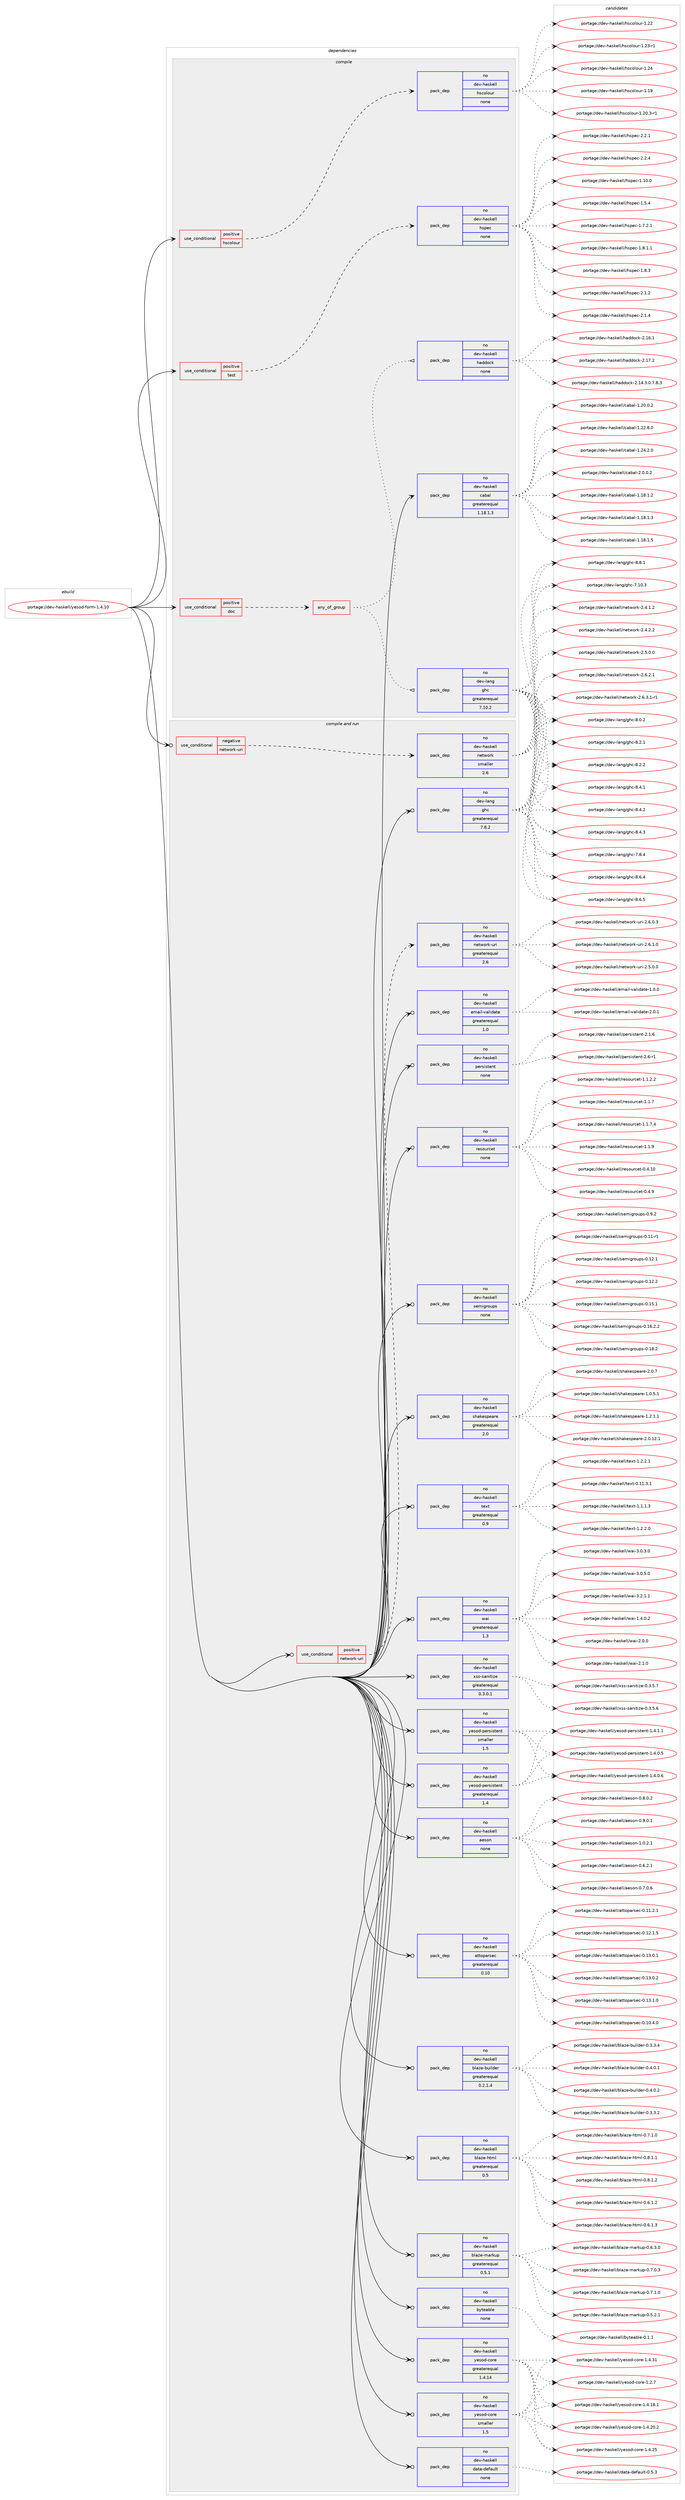 digraph prolog {

# *************
# Graph options
# *************

newrank=true;
concentrate=true;
compound=true;
graph [rankdir=LR,fontname=Helvetica,fontsize=10,ranksep=1.5];#, ranksep=2.5, nodesep=0.2];
edge  [arrowhead=vee];
node  [fontname=Helvetica,fontsize=10];

# **********
# The ebuild
# **********

subgraph cluster_leftcol {
color=gray;
rank=same;
label=<<i>ebuild</i>>;
id [label="portage://dev-haskell/yesod-form-1.4.10", color=red, width=4, href="../dev-haskell/yesod-form-1.4.10.svg"];
}

# ****************
# The dependencies
# ****************

subgraph cluster_midcol {
color=gray;
label=<<i>dependencies</i>>;
subgraph cluster_compile {
fillcolor="#eeeeee";
style=filled;
label=<<i>compile</i>>;
subgraph cond17807 {
dependency84794 [label=<<TABLE BORDER="0" CELLBORDER="1" CELLSPACING="0" CELLPADDING="4"><TR><TD ROWSPAN="3" CELLPADDING="10">use_conditional</TD></TR><TR><TD>positive</TD></TR><TR><TD>doc</TD></TR></TABLE>>, shape=none, color=red];
subgraph any2620 {
dependency84795 [label=<<TABLE BORDER="0" CELLBORDER="1" CELLSPACING="0" CELLPADDING="4"><TR><TD CELLPADDING="10">any_of_group</TD></TR></TABLE>>, shape=none, color=red];subgraph pack64310 {
dependency84796 [label=<<TABLE BORDER="0" CELLBORDER="1" CELLSPACING="0" CELLPADDING="4" WIDTH="220"><TR><TD ROWSPAN="6" CELLPADDING="30">pack_dep</TD></TR><TR><TD WIDTH="110">no</TD></TR><TR><TD>dev-haskell</TD></TR><TR><TD>haddock</TD></TR><TR><TD>none</TD></TR><TR><TD></TD></TR></TABLE>>, shape=none, color=blue];
}
dependency84795:e -> dependency84796:w [weight=20,style="dotted",arrowhead="oinv"];
subgraph pack64311 {
dependency84797 [label=<<TABLE BORDER="0" CELLBORDER="1" CELLSPACING="0" CELLPADDING="4" WIDTH="220"><TR><TD ROWSPAN="6" CELLPADDING="30">pack_dep</TD></TR><TR><TD WIDTH="110">no</TD></TR><TR><TD>dev-lang</TD></TR><TR><TD>ghc</TD></TR><TR><TD>greaterequal</TD></TR><TR><TD>7.10.2</TD></TR></TABLE>>, shape=none, color=blue];
}
dependency84795:e -> dependency84797:w [weight=20,style="dotted",arrowhead="oinv"];
}
dependency84794:e -> dependency84795:w [weight=20,style="dashed",arrowhead="vee"];
}
id:e -> dependency84794:w [weight=20,style="solid",arrowhead="vee"];
subgraph cond17808 {
dependency84798 [label=<<TABLE BORDER="0" CELLBORDER="1" CELLSPACING="0" CELLPADDING="4"><TR><TD ROWSPAN="3" CELLPADDING="10">use_conditional</TD></TR><TR><TD>positive</TD></TR><TR><TD>hscolour</TD></TR></TABLE>>, shape=none, color=red];
subgraph pack64312 {
dependency84799 [label=<<TABLE BORDER="0" CELLBORDER="1" CELLSPACING="0" CELLPADDING="4" WIDTH="220"><TR><TD ROWSPAN="6" CELLPADDING="30">pack_dep</TD></TR><TR><TD WIDTH="110">no</TD></TR><TR><TD>dev-haskell</TD></TR><TR><TD>hscolour</TD></TR><TR><TD>none</TD></TR><TR><TD></TD></TR></TABLE>>, shape=none, color=blue];
}
dependency84798:e -> dependency84799:w [weight=20,style="dashed",arrowhead="vee"];
}
id:e -> dependency84798:w [weight=20,style="solid",arrowhead="vee"];
subgraph cond17809 {
dependency84800 [label=<<TABLE BORDER="0" CELLBORDER="1" CELLSPACING="0" CELLPADDING="4"><TR><TD ROWSPAN="3" CELLPADDING="10">use_conditional</TD></TR><TR><TD>positive</TD></TR><TR><TD>test</TD></TR></TABLE>>, shape=none, color=red];
subgraph pack64313 {
dependency84801 [label=<<TABLE BORDER="0" CELLBORDER="1" CELLSPACING="0" CELLPADDING="4" WIDTH="220"><TR><TD ROWSPAN="6" CELLPADDING="30">pack_dep</TD></TR><TR><TD WIDTH="110">no</TD></TR><TR><TD>dev-haskell</TD></TR><TR><TD>hspec</TD></TR><TR><TD>none</TD></TR><TR><TD></TD></TR></TABLE>>, shape=none, color=blue];
}
dependency84800:e -> dependency84801:w [weight=20,style="dashed",arrowhead="vee"];
}
id:e -> dependency84800:w [weight=20,style="solid",arrowhead="vee"];
subgraph pack64314 {
dependency84802 [label=<<TABLE BORDER="0" CELLBORDER="1" CELLSPACING="0" CELLPADDING="4" WIDTH="220"><TR><TD ROWSPAN="6" CELLPADDING="30">pack_dep</TD></TR><TR><TD WIDTH="110">no</TD></TR><TR><TD>dev-haskell</TD></TR><TR><TD>cabal</TD></TR><TR><TD>greaterequal</TD></TR><TR><TD>1.18.1.3</TD></TR></TABLE>>, shape=none, color=blue];
}
id:e -> dependency84802:w [weight=20,style="solid",arrowhead="vee"];
}
subgraph cluster_compileandrun {
fillcolor="#eeeeee";
style=filled;
label=<<i>compile and run</i>>;
subgraph cond17810 {
dependency84803 [label=<<TABLE BORDER="0" CELLBORDER="1" CELLSPACING="0" CELLPADDING="4"><TR><TD ROWSPAN="3" CELLPADDING="10">use_conditional</TD></TR><TR><TD>negative</TD></TR><TR><TD>network-uri</TD></TR></TABLE>>, shape=none, color=red];
subgraph pack64315 {
dependency84804 [label=<<TABLE BORDER="0" CELLBORDER="1" CELLSPACING="0" CELLPADDING="4" WIDTH="220"><TR><TD ROWSPAN="6" CELLPADDING="30">pack_dep</TD></TR><TR><TD WIDTH="110">no</TD></TR><TR><TD>dev-haskell</TD></TR><TR><TD>network</TD></TR><TR><TD>smaller</TD></TR><TR><TD>2.6</TD></TR></TABLE>>, shape=none, color=blue];
}
dependency84803:e -> dependency84804:w [weight=20,style="dashed",arrowhead="vee"];
}
id:e -> dependency84803:w [weight=20,style="solid",arrowhead="odotvee"];
subgraph cond17811 {
dependency84805 [label=<<TABLE BORDER="0" CELLBORDER="1" CELLSPACING="0" CELLPADDING="4"><TR><TD ROWSPAN="3" CELLPADDING="10">use_conditional</TD></TR><TR><TD>positive</TD></TR><TR><TD>network-uri</TD></TR></TABLE>>, shape=none, color=red];
subgraph pack64316 {
dependency84806 [label=<<TABLE BORDER="0" CELLBORDER="1" CELLSPACING="0" CELLPADDING="4" WIDTH="220"><TR><TD ROWSPAN="6" CELLPADDING="30">pack_dep</TD></TR><TR><TD WIDTH="110">no</TD></TR><TR><TD>dev-haskell</TD></TR><TR><TD>network-uri</TD></TR><TR><TD>greaterequal</TD></TR><TR><TD>2.6</TD></TR></TABLE>>, shape=none, color=blue];
}
dependency84805:e -> dependency84806:w [weight=20,style="dashed",arrowhead="vee"];
}
id:e -> dependency84805:w [weight=20,style="solid",arrowhead="odotvee"];
subgraph pack64317 {
dependency84807 [label=<<TABLE BORDER="0" CELLBORDER="1" CELLSPACING="0" CELLPADDING="4" WIDTH="220"><TR><TD ROWSPAN="6" CELLPADDING="30">pack_dep</TD></TR><TR><TD WIDTH="110">no</TD></TR><TR><TD>dev-haskell</TD></TR><TR><TD>aeson</TD></TR><TR><TD>none</TD></TR><TR><TD></TD></TR></TABLE>>, shape=none, color=blue];
}
id:e -> dependency84807:w [weight=20,style="solid",arrowhead="odotvee"];
subgraph pack64318 {
dependency84808 [label=<<TABLE BORDER="0" CELLBORDER="1" CELLSPACING="0" CELLPADDING="4" WIDTH="220"><TR><TD ROWSPAN="6" CELLPADDING="30">pack_dep</TD></TR><TR><TD WIDTH="110">no</TD></TR><TR><TD>dev-haskell</TD></TR><TR><TD>attoparsec</TD></TR><TR><TD>greaterequal</TD></TR><TR><TD>0.10</TD></TR></TABLE>>, shape=none, color=blue];
}
id:e -> dependency84808:w [weight=20,style="solid",arrowhead="odotvee"];
subgraph pack64319 {
dependency84809 [label=<<TABLE BORDER="0" CELLBORDER="1" CELLSPACING="0" CELLPADDING="4" WIDTH="220"><TR><TD ROWSPAN="6" CELLPADDING="30">pack_dep</TD></TR><TR><TD WIDTH="110">no</TD></TR><TR><TD>dev-haskell</TD></TR><TR><TD>blaze-builder</TD></TR><TR><TD>greaterequal</TD></TR><TR><TD>0.2.1.4</TD></TR></TABLE>>, shape=none, color=blue];
}
id:e -> dependency84809:w [weight=20,style="solid",arrowhead="odotvee"];
subgraph pack64320 {
dependency84810 [label=<<TABLE BORDER="0" CELLBORDER="1" CELLSPACING="0" CELLPADDING="4" WIDTH="220"><TR><TD ROWSPAN="6" CELLPADDING="30">pack_dep</TD></TR><TR><TD WIDTH="110">no</TD></TR><TR><TD>dev-haskell</TD></TR><TR><TD>blaze-html</TD></TR><TR><TD>greaterequal</TD></TR><TR><TD>0.5</TD></TR></TABLE>>, shape=none, color=blue];
}
id:e -> dependency84810:w [weight=20,style="solid",arrowhead="odotvee"];
subgraph pack64321 {
dependency84811 [label=<<TABLE BORDER="0" CELLBORDER="1" CELLSPACING="0" CELLPADDING="4" WIDTH="220"><TR><TD ROWSPAN="6" CELLPADDING="30">pack_dep</TD></TR><TR><TD WIDTH="110">no</TD></TR><TR><TD>dev-haskell</TD></TR><TR><TD>blaze-markup</TD></TR><TR><TD>greaterequal</TD></TR><TR><TD>0.5.1</TD></TR></TABLE>>, shape=none, color=blue];
}
id:e -> dependency84811:w [weight=20,style="solid",arrowhead="odotvee"];
subgraph pack64322 {
dependency84812 [label=<<TABLE BORDER="0" CELLBORDER="1" CELLSPACING="0" CELLPADDING="4" WIDTH="220"><TR><TD ROWSPAN="6" CELLPADDING="30">pack_dep</TD></TR><TR><TD WIDTH="110">no</TD></TR><TR><TD>dev-haskell</TD></TR><TR><TD>byteable</TD></TR><TR><TD>none</TD></TR><TR><TD></TD></TR></TABLE>>, shape=none, color=blue];
}
id:e -> dependency84812:w [weight=20,style="solid",arrowhead="odotvee"];
subgraph pack64323 {
dependency84813 [label=<<TABLE BORDER="0" CELLBORDER="1" CELLSPACING="0" CELLPADDING="4" WIDTH="220"><TR><TD ROWSPAN="6" CELLPADDING="30">pack_dep</TD></TR><TR><TD WIDTH="110">no</TD></TR><TR><TD>dev-haskell</TD></TR><TR><TD>data-default</TD></TR><TR><TD>none</TD></TR><TR><TD></TD></TR></TABLE>>, shape=none, color=blue];
}
id:e -> dependency84813:w [weight=20,style="solid",arrowhead="odotvee"];
subgraph pack64324 {
dependency84814 [label=<<TABLE BORDER="0" CELLBORDER="1" CELLSPACING="0" CELLPADDING="4" WIDTH="220"><TR><TD ROWSPAN="6" CELLPADDING="30">pack_dep</TD></TR><TR><TD WIDTH="110">no</TD></TR><TR><TD>dev-haskell</TD></TR><TR><TD>email-validate</TD></TR><TR><TD>greaterequal</TD></TR><TR><TD>1.0</TD></TR></TABLE>>, shape=none, color=blue];
}
id:e -> dependency84814:w [weight=20,style="solid",arrowhead="odotvee"];
subgraph pack64325 {
dependency84815 [label=<<TABLE BORDER="0" CELLBORDER="1" CELLSPACING="0" CELLPADDING="4" WIDTH="220"><TR><TD ROWSPAN="6" CELLPADDING="30">pack_dep</TD></TR><TR><TD WIDTH="110">no</TD></TR><TR><TD>dev-haskell</TD></TR><TR><TD>persistent</TD></TR><TR><TD>none</TD></TR><TR><TD></TD></TR></TABLE>>, shape=none, color=blue];
}
id:e -> dependency84815:w [weight=20,style="solid",arrowhead="odotvee"];
subgraph pack64326 {
dependency84816 [label=<<TABLE BORDER="0" CELLBORDER="1" CELLSPACING="0" CELLPADDING="4" WIDTH="220"><TR><TD ROWSPAN="6" CELLPADDING="30">pack_dep</TD></TR><TR><TD WIDTH="110">no</TD></TR><TR><TD>dev-haskell</TD></TR><TR><TD>resourcet</TD></TR><TR><TD>none</TD></TR><TR><TD></TD></TR></TABLE>>, shape=none, color=blue];
}
id:e -> dependency84816:w [weight=20,style="solid",arrowhead="odotvee"];
subgraph pack64327 {
dependency84817 [label=<<TABLE BORDER="0" CELLBORDER="1" CELLSPACING="0" CELLPADDING="4" WIDTH="220"><TR><TD ROWSPAN="6" CELLPADDING="30">pack_dep</TD></TR><TR><TD WIDTH="110">no</TD></TR><TR><TD>dev-haskell</TD></TR><TR><TD>semigroups</TD></TR><TR><TD>none</TD></TR><TR><TD></TD></TR></TABLE>>, shape=none, color=blue];
}
id:e -> dependency84817:w [weight=20,style="solid",arrowhead="odotvee"];
subgraph pack64328 {
dependency84818 [label=<<TABLE BORDER="0" CELLBORDER="1" CELLSPACING="0" CELLPADDING="4" WIDTH="220"><TR><TD ROWSPAN="6" CELLPADDING="30">pack_dep</TD></TR><TR><TD WIDTH="110">no</TD></TR><TR><TD>dev-haskell</TD></TR><TR><TD>shakespeare</TD></TR><TR><TD>greaterequal</TD></TR><TR><TD>2.0</TD></TR></TABLE>>, shape=none, color=blue];
}
id:e -> dependency84818:w [weight=20,style="solid",arrowhead="odotvee"];
subgraph pack64329 {
dependency84819 [label=<<TABLE BORDER="0" CELLBORDER="1" CELLSPACING="0" CELLPADDING="4" WIDTH="220"><TR><TD ROWSPAN="6" CELLPADDING="30">pack_dep</TD></TR><TR><TD WIDTH="110">no</TD></TR><TR><TD>dev-haskell</TD></TR><TR><TD>text</TD></TR><TR><TD>greaterequal</TD></TR><TR><TD>0.9</TD></TR></TABLE>>, shape=none, color=blue];
}
id:e -> dependency84819:w [weight=20,style="solid",arrowhead="odotvee"];
subgraph pack64330 {
dependency84820 [label=<<TABLE BORDER="0" CELLBORDER="1" CELLSPACING="0" CELLPADDING="4" WIDTH="220"><TR><TD ROWSPAN="6" CELLPADDING="30">pack_dep</TD></TR><TR><TD WIDTH="110">no</TD></TR><TR><TD>dev-haskell</TD></TR><TR><TD>wai</TD></TR><TR><TD>greaterequal</TD></TR><TR><TD>1.3</TD></TR></TABLE>>, shape=none, color=blue];
}
id:e -> dependency84820:w [weight=20,style="solid",arrowhead="odotvee"];
subgraph pack64331 {
dependency84821 [label=<<TABLE BORDER="0" CELLBORDER="1" CELLSPACING="0" CELLPADDING="4" WIDTH="220"><TR><TD ROWSPAN="6" CELLPADDING="30">pack_dep</TD></TR><TR><TD WIDTH="110">no</TD></TR><TR><TD>dev-haskell</TD></TR><TR><TD>xss-sanitize</TD></TR><TR><TD>greaterequal</TD></TR><TR><TD>0.3.0.1</TD></TR></TABLE>>, shape=none, color=blue];
}
id:e -> dependency84821:w [weight=20,style="solid",arrowhead="odotvee"];
subgraph pack64332 {
dependency84822 [label=<<TABLE BORDER="0" CELLBORDER="1" CELLSPACING="0" CELLPADDING="4" WIDTH="220"><TR><TD ROWSPAN="6" CELLPADDING="30">pack_dep</TD></TR><TR><TD WIDTH="110">no</TD></TR><TR><TD>dev-haskell</TD></TR><TR><TD>yesod-core</TD></TR><TR><TD>greaterequal</TD></TR><TR><TD>1.4.14</TD></TR></TABLE>>, shape=none, color=blue];
}
id:e -> dependency84822:w [weight=20,style="solid",arrowhead="odotvee"];
subgraph pack64333 {
dependency84823 [label=<<TABLE BORDER="0" CELLBORDER="1" CELLSPACING="0" CELLPADDING="4" WIDTH="220"><TR><TD ROWSPAN="6" CELLPADDING="30">pack_dep</TD></TR><TR><TD WIDTH="110">no</TD></TR><TR><TD>dev-haskell</TD></TR><TR><TD>yesod-core</TD></TR><TR><TD>smaller</TD></TR><TR><TD>1.5</TD></TR></TABLE>>, shape=none, color=blue];
}
id:e -> dependency84823:w [weight=20,style="solid",arrowhead="odotvee"];
subgraph pack64334 {
dependency84824 [label=<<TABLE BORDER="0" CELLBORDER="1" CELLSPACING="0" CELLPADDING="4" WIDTH="220"><TR><TD ROWSPAN="6" CELLPADDING="30">pack_dep</TD></TR><TR><TD WIDTH="110">no</TD></TR><TR><TD>dev-haskell</TD></TR><TR><TD>yesod-persistent</TD></TR><TR><TD>greaterequal</TD></TR><TR><TD>1.4</TD></TR></TABLE>>, shape=none, color=blue];
}
id:e -> dependency84824:w [weight=20,style="solid",arrowhead="odotvee"];
subgraph pack64335 {
dependency84825 [label=<<TABLE BORDER="0" CELLBORDER="1" CELLSPACING="0" CELLPADDING="4" WIDTH="220"><TR><TD ROWSPAN="6" CELLPADDING="30">pack_dep</TD></TR><TR><TD WIDTH="110">no</TD></TR><TR><TD>dev-haskell</TD></TR><TR><TD>yesod-persistent</TD></TR><TR><TD>smaller</TD></TR><TR><TD>1.5</TD></TR></TABLE>>, shape=none, color=blue];
}
id:e -> dependency84825:w [weight=20,style="solid",arrowhead="odotvee"];
subgraph pack64336 {
dependency84826 [label=<<TABLE BORDER="0" CELLBORDER="1" CELLSPACING="0" CELLPADDING="4" WIDTH="220"><TR><TD ROWSPAN="6" CELLPADDING="30">pack_dep</TD></TR><TR><TD WIDTH="110">no</TD></TR><TR><TD>dev-lang</TD></TR><TR><TD>ghc</TD></TR><TR><TD>greaterequal</TD></TR><TR><TD>7.8.2</TD></TR></TABLE>>, shape=none, color=blue];
}
id:e -> dependency84826:w [weight=20,style="solid",arrowhead="odotvee"];
}
subgraph cluster_run {
fillcolor="#eeeeee";
style=filled;
label=<<i>run</i>>;
}
}

# **************
# The candidates
# **************

subgraph cluster_choices {
rank=same;
color=gray;
label=<<i>candidates</i>>;

subgraph choice64310 {
color=black;
nodesep=1;
choiceportage1001011184510497115107101108108471049710010011199107455046495246514648465546564651 [label="portage://dev-haskell/haddock-2.14.3.0.7.8.3", color=red, width=4,href="../dev-haskell/haddock-2.14.3.0.7.8.3.svg"];
choiceportage100101118451049711510710110810847104971001001119910745504649544649 [label="portage://dev-haskell/haddock-2.16.1", color=red, width=4,href="../dev-haskell/haddock-2.16.1.svg"];
choiceportage100101118451049711510710110810847104971001001119910745504649554650 [label="portage://dev-haskell/haddock-2.17.2", color=red, width=4,href="../dev-haskell/haddock-2.17.2.svg"];
dependency84796:e -> choiceportage1001011184510497115107101108108471049710010011199107455046495246514648465546564651:w [style=dotted,weight="100"];
dependency84796:e -> choiceportage100101118451049711510710110810847104971001001119910745504649544649:w [style=dotted,weight="100"];
dependency84796:e -> choiceportage100101118451049711510710110810847104971001001119910745504649554650:w [style=dotted,weight="100"];
}
subgraph choice64311 {
color=black;
nodesep=1;
choiceportage1001011184510897110103471031049945554649484651 [label="portage://dev-lang/ghc-7.10.3", color=red, width=4,href="../dev-lang/ghc-7.10.3.svg"];
choiceportage10010111845108971101034710310499455546564652 [label="portage://dev-lang/ghc-7.8.4", color=red, width=4,href="../dev-lang/ghc-7.8.4.svg"];
choiceportage10010111845108971101034710310499455646484650 [label="portage://dev-lang/ghc-8.0.2", color=red, width=4,href="../dev-lang/ghc-8.0.2.svg"];
choiceportage10010111845108971101034710310499455646504649 [label="portage://dev-lang/ghc-8.2.1", color=red, width=4,href="../dev-lang/ghc-8.2.1.svg"];
choiceportage10010111845108971101034710310499455646504650 [label="portage://dev-lang/ghc-8.2.2", color=red, width=4,href="../dev-lang/ghc-8.2.2.svg"];
choiceportage10010111845108971101034710310499455646524649 [label="portage://dev-lang/ghc-8.4.1", color=red, width=4,href="../dev-lang/ghc-8.4.1.svg"];
choiceportage10010111845108971101034710310499455646524650 [label="portage://dev-lang/ghc-8.4.2", color=red, width=4,href="../dev-lang/ghc-8.4.2.svg"];
choiceportage10010111845108971101034710310499455646524651 [label="portage://dev-lang/ghc-8.4.3", color=red, width=4,href="../dev-lang/ghc-8.4.3.svg"];
choiceportage10010111845108971101034710310499455646544652 [label="portage://dev-lang/ghc-8.6.4", color=red, width=4,href="../dev-lang/ghc-8.6.4.svg"];
choiceportage10010111845108971101034710310499455646544653 [label="portage://dev-lang/ghc-8.6.5", color=red, width=4,href="../dev-lang/ghc-8.6.5.svg"];
choiceportage10010111845108971101034710310499455646564649 [label="portage://dev-lang/ghc-8.8.1", color=red, width=4,href="../dev-lang/ghc-8.8.1.svg"];
dependency84797:e -> choiceportage1001011184510897110103471031049945554649484651:w [style=dotted,weight="100"];
dependency84797:e -> choiceportage10010111845108971101034710310499455546564652:w [style=dotted,weight="100"];
dependency84797:e -> choiceportage10010111845108971101034710310499455646484650:w [style=dotted,weight="100"];
dependency84797:e -> choiceportage10010111845108971101034710310499455646504649:w [style=dotted,weight="100"];
dependency84797:e -> choiceportage10010111845108971101034710310499455646504650:w [style=dotted,weight="100"];
dependency84797:e -> choiceportage10010111845108971101034710310499455646524649:w [style=dotted,weight="100"];
dependency84797:e -> choiceportage10010111845108971101034710310499455646524650:w [style=dotted,weight="100"];
dependency84797:e -> choiceportage10010111845108971101034710310499455646524651:w [style=dotted,weight="100"];
dependency84797:e -> choiceportage10010111845108971101034710310499455646544652:w [style=dotted,weight="100"];
dependency84797:e -> choiceportage10010111845108971101034710310499455646544653:w [style=dotted,weight="100"];
dependency84797:e -> choiceportage10010111845108971101034710310499455646564649:w [style=dotted,weight="100"];
}
subgraph choice64312 {
color=black;
nodesep=1;
choiceportage100101118451049711510710110810847104115991111081111171144549464957 [label="portage://dev-haskell/hscolour-1.19", color=red, width=4,href="../dev-haskell/hscolour-1.19.svg"];
choiceportage10010111845104971151071011081084710411599111108111117114454946504846514511449 [label="portage://dev-haskell/hscolour-1.20.3-r1", color=red, width=4,href="../dev-haskell/hscolour-1.20.3-r1.svg"];
choiceportage100101118451049711510710110810847104115991111081111171144549465050 [label="portage://dev-haskell/hscolour-1.22", color=red, width=4,href="../dev-haskell/hscolour-1.22.svg"];
choiceportage1001011184510497115107101108108471041159911110811111711445494650514511449 [label="portage://dev-haskell/hscolour-1.23-r1", color=red, width=4,href="../dev-haskell/hscolour-1.23-r1.svg"];
choiceportage100101118451049711510710110810847104115991111081111171144549465052 [label="portage://dev-haskell/hscolour-1.24", color=red, width=4,href="../dev-haskell/hscolour-1.24.svg"];
dependency84799:e -> choiceportage100101118451049711510710110810847104115991111081111171144549464957:w [style=dotted,weight="100"];
dependency84799:e -> choiceportage10010111845104971151071011081084710411599111108111117114454946504846514511449:w [style=dotted,weight="100"];
dependency84799:e -> choiceportage100101118451049711510710110810847104115991111081111171144549465050:w [style=dotted,weight="100"];
dependency84799:e -> choiceportage1001011184510497115107101108108471041159911110811111711445494650514511449:w [style=dotted,weight="100"];
dependency84799:e -> choiceportage100101118451049711510710110810847104115991111081111171144549465052:w [style=dotted,weight="100"];
}
subgraph choice64313 {
color=black;
nodesep=1;
choiceportage1001011184510497115107101108108471041151121019945494649484648 [label="portage://dev-haskell/hspec-1.10.0", color=red, width=4,href="../dev-haskell/hspec-1.10.0.svg"];
choiceportage10010111845104971151071011081084710411511210199454946534652 [label="portage://dev-haskell/hspec-1.5.4", color=red, width=4,href="../dev-haskell/hspec-1.5.4.svg"];
choiceportage100101118451049711510710110810847104115112101994549465546504649 [label="portage://dev-haskell/hspec-1.7.2.1", color=red, width=4,href="../dev-haskell/hspec-1.7.2.1.svg"];
choiceportage100101118451049711510710110810847104115112101994549465646494649 [label="portage://dev-haskell/hspec-1.8.1.1", color=red, width=4,href="../dev-haskell/hspec-1.8.1.1.svg"];
choiceportage10010111845104971151071011081084710411511210199454946564651 [label="portage://dev-haskell/hspec-1.8.3", color=red, width=4,href="../dev-haskell/hspec-1.8.3.svg"];
choiceportage10010111845104971151071011081084710411511210199455046494650 [label="portage://dev-haskell/hspec-2.1.2", color=red, width=4,href="../dev-haskell/hspec-2.1.2.svg"];
choiceportage10010111845104971151071011081084710411511210199455046494652 [label="portage://dev-haskell/hspec-2.1.4", color=red, width=4,href="../dev-haskell/hspec-2.1.4.svg"];
choiceportage10010111845104971151071011081084710411511210199455046504649 [label="portage://dev-haskell/hspec-2.2.1", color=red, width=4,href="../dev-haskell/hspec-2.2.1.svg"];
choiceportage10010111845104971151071011081084710411511210199455046504652 [label="portage://dev-haskell/hspec-2.2.4", color=red, width=4,href="../dev-haskell/hspec-2.2.4.svg"];
dependency84801:e -> choiceportage1001011184510497115107101108108471041151121019945494649484648:w [style=dotted,weight="100"];
dependency84801:e -> choiceportage10010111845104971151071011081084710411511210199454946534652:w [style=dotted,weight="100"];
dependency84801:e -> choiceportage100101118451049711510710110810847104115112101994549465546504649:w [style=dotted,weight="100"];
dependency84801:e -> choiceportage100101118451049711510710110810847104115112101994549465646494649:w [style=dotted,weight="100"];
dependency84801:e -> choiceportage10010111845104971151071011081084710411511210199454946564651:w [style=dotted,weight="100"];
dependency84801:e -> choiceportage10010111845104971151071011081084710411511210199455046494650:w [style=dotted,weight="100"];
dependency84801:e -> choiceportage10010111845104971151071011081084710411511210199455046494652:w [style=dotted,weight="100"];
dependency84801:e -> choiceportage10010111845104971151071011081084710411511210199455046504649:w [style=dotted,weight="100"];
dependency84801:e -> choiceportage10010111845104971151071011081084710411511210199455046504652:w [style=dotted,weight="100"];
}
subgraph choice64314 {
color=black;
nodesep=1;
choiceportage10010111845104971151071011081084799979897108454946495646494650 [label="portage://dev-haskell/cabal-1.18.1.2", color=red, width=4,href="../dev-haskell/cabal-1.18.1.2.svg"];
choiceportage10010111845104971151071011081084799979897108454946495646494651 [label="portage://dev-haskell/cabal-1.18.1.3", color=red, width=4,href="../dev-haskell/cabal-1.18.1.3.svg"];
choiceportage10010111845104971151071011081084799979897108454946495646494653 [label="portage://dev-haskell/cabal-1.18.1.5", color=red, width=4,href="../dev-haskell/cabal-1.18.1.5.svg"];
choiceportage10010111845104971151071011081084799979897108454946504846484650 [label="portage://dev-haskell/cabal-1.20.0.2", color=red, width=4,href="../dev-haskell/cabal-1.20.0.2.svg"];
choiceportage10010111845104971151071011081084799979897108454946505046564648 [label="portage://dev-haskell/cabal-1.22.8.0", color=red, width=4,href="../dev-haskell/cabal-1.22.8.0.svg"];
choiceportage10010111845104971151071011081084799979897108454946505246504648 [label="portage://dev-haskell/cabal-1.24.2.0", color=red, width=4,href="../dev-haskell/cabal-1.24.2.0.svg"];
choiceportage100101118451049711510710110810847999798971084550464846484650 [label="portage://dev-haskell/cabal-2.0.0.2", color=red, width=4,href="../dev-haskell/cabal-2.0.0.2.svg"];
dependency84802:e -> choiceportage10010111845104971151071011081084799979897108454946495646494650:w [style=dotted,weight="100"];
dependency84802:e -> choiceportage10010111845104971151071011081084799979897108454946495646494651:w [style=dotted,weight="100"];
dependency84802:e -> choiceportage10010111845104971151071011081084799979897108454946495646494653:w [style=dotted,weight="100"];
dependency84802:e -> choiceportage10010111845104971151071011081084799979897108454946504846484650:w [style=dotted,weight="100"];
dependency84802:e -> choiceportage10010111845104971151071011081084799979897108454946505046564648:w [style=dotted,weight="100"];
dependency84802:e -> choiceportage10010111845104971151071011081084799979897108454946505246504648:w [style=dotted,weight="100"];
dependency84802:e -> choiceportage100101118451049711510710110810847999798971084550464846484650:w [style=dotted,weight="100"];
}
subgraph choice64315 {
color=black;
nodesep=1;
choiceportage1001011184510497115107101108108471101011161191111141074550465246494650 [label="portage://dev-haskell/network-2.4.1.2", color=red, width=4,href="../dev-haskell/network-2.4.1.2.svg"];
choiceportage1001011184510497115107101108108471101011161191111141074550465246504650 [label="portage://dev-haskell/network-2.4.2.2", color=red, width=4,href="../dev-haskell/network-2.4.2.2.svg"];
choiceportage1001011184510497115107101108108471101011161191111141074550465346484648 [label="portage://dev-haskell/network-2.5.0.0", color=red, width=4,href="../dev-haskell/network-2.5.0.0.svg"];
choiceportage1001011184510497115107101108108471101011161191111141074550465446504649 [label="portage://dev-haskell/network-2.6.2.1", color=red, width=4,href="../dev-haskell/network-2.6.2.1.svg"];
choiceportage10010111845104971151071011081084711010111611911111410745504654465146494511449 [label="portage://dev-haskell/network-2.6.3.1-r1", color=red, width=4,href="../dev-haskell/network-2.6.3.1-r1.svg"];
dependency84804:e -> choiceportage1001011184510497115107101108108471101011161191111141074550465246494650:w [style=dotted,weight="100"];
dependency84804:e -> choiceportage1001011184510497115107101108108471101011161191111141074550465246504650:w [style=dotted,weight="100"];
dependency84804:e -> choiceportage1001011184510497115107101108108471101011161191111141074550465346484648:w [style=dotted,weight="100"];
dependency84804:e -> choiceportage1001011184510497115107101108108471101011161191111141074550465446504649:w [style=dotted,weight="100"];
dependency84804:e -> choiceportage10010111845104971151071011081084711010111611911111410745504654465146494511449:w [style=dotted,weight="100"];
}
subgraph choice64316 {
color=black;
nodesep=1;
choiceportage100101118451049711510710110810847110101116119111114107451171141054550465346484648 [label="portage://dev-haskell/network-uri-2.5.0.0", color=red, width=4,href="../dev-haskell/network-uri-2.5.0.0.svg"];
choiceportage100101118451049711510710110810847110101116119111114107451171141054550465446484651 [label="portage://dev-haskell/network-uri-2.6.0.3", color=red, width=4,href="../dev-haskell/network-uri-2.6.0.3.svg"];
choiceportage100101118451049711510710110810847110101116119111114107451171141054550465446494648 [label="portage://dev-haskell/network-uri-2.6.1.0", color=red, width=4,href="../dev-haskell/network-uri-2.6.1.0.svg"];
dependency84806:e -> choiceportage100101118451049711510710110810847110101116119111114107451171141054550465346484648:w [style=dotted,weight="100"];
dependency84806:e -> choiceportage100101118451049711510710110810847110101116119111114107451171141054550465446484651:w [style=dotted,weight="100"];
dependency84806:e -> choiceportage100101118451049711510710110810847110101116119111114107451171141054550465446494648:w [style=dotted,weight="100"];
}
subgraph choice64317 {
color=black;
nodesep=1;
choiceportage100101118451049711510710110810847971011151111104548465446504649 [label="portage://dev-haskell/aeson-0.6.2.1", color=red, width=4,href="../dev-haskell/aeson-0.6.2.1.svg"];
choiceportage100101118451049711510710110810847971011151111104548465546484654 [label="portage://dev-haskell/aeson-0.7.0.6", color=red, width=4,href="../dev-haskell/aeson-0.7.0.6.svg"];
choiceportage100101118451049711510710110810847971011151111104548465646484650 [label="portage://dev-haskell/aeson-0.8.0.2", color=red, width=4,href="../dev-haskell/aeson-0.8.0.2.svg"];
choiceportage100101118451049711510710110810847971011151111104548465746484649 [label="portage://dev-haskell/aeson-0.9.0.1", color=red, width=4,href="../dev-haskell/aeson-0.9.0.1.svg"];
choiceportage100101118451049711510710110810847971011151111104549464846504649 [label="portage://dev-haskell/aeson-1.0.2.1", color=red, width=4,href="../dev-haskell/aeson-1.0.2.1.svg"];
dependency84807:e -> choiceportage100101118451049711510710110810847971011151111104548465446504649:w [style=dotted,weight="100"];
dependency84807:e -> choiceportage100101118451049711510710110810847971011151111104548465546484654:w [style=dotted,weight="100"];
dependency84807:e -> choiceportage100101118451049711510710110810847971011151111104548465646484650:w [style=dotted,weight="100"];
dependency84807:e -> choiceportage100101118451049711510710110810847971011151111104548465746484649:w [style=dotted,weight="100"];
dependency84807:e -> choiceportage100101118451049711510710110810847971011151111104549464846504649:w [style=dotted,weight="100"];
}
subgraph choice64318 {
color=black;
nodesep=1;
choiceportage100101118451049711510710110810847971161161111129711411510199454846494846524648 [label="portage://dev-haskell/attoparsec-0.10.4.0", color=red, width=4,href="../dev-haskell/attoparsec-0.10.4.0.svg"];
choiceportage100101118451049711510710110810847971161161111129711411510199454846494946504649 [label="portage://dev-haskell/attoparsec-0.11.2.1", color=red, width=4,href="../dev-haskell/attoparsec-0.11.2.1.svg"];
choiceportage100101118451049711510710110810847971161161111129711411510199454846495046494653 [label="portage://dev-haskell/attoparsec-0.12.1.5", color=red, width=4,href="../dev-haskell/attoparsec-0.12.1.5.svg"];
choiceportage100101118451049711510710110810847971161161111129711411510199454846495146484649 [label="portage://dev-haskell/attoparsec-0.13.0.1", color=red, width=4,href="../dev-haskell/attoparsec-0.13.0.1.svg"];
choiceportage100101118451049711510710110810847971161161111129711411510199454846495146484650 [label="portage://dev-haskell/attoparsec-0.13.0.2", color=red, width=4,href="../dev-haskell/attoparsec-0.13.0.2.svg"];
choiceportage100101118451049711510710110810847971161161111129711411510199454846495146494648 [label="portage://dev-haskell/attoparsec-0.13.1.0", color=red, width=4,href="../dev-haskell/attoparsec-0.13.1.0.svg"];
dependency84808:e -> choiceportage100101118451049711510710110810847971161161111129711411510199454846494846524648:w [style=dotted,weight="100"];
dependency84808:e -> choiceportage100101118451049711510710110810847971161161111129711411510199454846494946504649:w [style=dotted,weight="100"];
dependency84808:e -> choiceportage100101118451049711510710110810847971161161111129711411510199454846495046494653:w [style=dotted,weight="100"];
dependency84808:e -> choiceportage100101118451049711510710110810847971161161111129711411510199454846495146484649:w [style=dotted,weight="100"];
dependency84808:e -> choiceportage100101118451049711510710110810847971161161111129711411510199454846495146484650:w [style=dotted,weight="100"];
dependency84808:e -> choiceportage100101118451049711510710110810847971161161111129711411510199454846495146494648:w [style=dotted,weight="100"];
}
subgraph choice64319 {
color=black;
nodesep=1;
choiceportage100101118451049711510710110810847981089712210145981171051081001011144548465146514650 [label="portage://dev-haskell/blaze-builder-0.3.3.2", color=red, width=4,href="../dev-haskell/blaze-builder-0.3.3.2.svg"];
choiceportage100101118451049711510710110810847981089712210145981171051081001011144548465146514652 [label="portage://dev-haskell/blaze-builder-0.3.3.4", color=red, width=4,href="../dev-haskell/blaze-builder-0.3.3.4.svg"];
choiceportage100101118451049711510710110810847981089712210145981171051081001011144548465246484649 [label="portage://dev-haskell/blaze-builder-0.4.0.1", color=red, width=4,href="../dev-haskell/blaze-builder-0.4.0.1.svg"];
choiceportage100101118451049711510710110810847981089712210145981171051081001011144548465246484650 [label="portage://dev-haskell/blaze-builder-0.4.0.2", color=red, width=4,href="../dev-haskell/blaze-builder-0.4.0.2.svg"];
dependency84809:e -> choiceportage100101118451049711510710110810847981089712210145981171051081001011144548465146514650:w [style=dotted,weight="100"];
dependency84809:e -> choiceportage100101118451049711510710110810847981089712210145981171051081001011144548465146514652:w [style=dotted,weight="100"];
dependency84809:e -> choiceportage100101118451049711510710110810847981089712210145981171051081001011144548465246484649:w [style=dotted,weight="100"];
dependency84809:e -> choiceportage100101118451049711510710110810847981089712210145981171051081001011144548465246484650:w [style=dotted,weight="100"];
}
subgraph choice64320 {
color=black;
nodesep=1;
choiceportage1001011184510497115107101108108479810897122101451041161091084548465446494650 [label="portage://dev-haskell/blaze-html-0.6.1.2", color=red, width=4,href="../dev-haskell/blaze-html-0.6.1.2.svg"];
choiceportage1001011184510497115107101108108479810897122101451041161091084548465446494651 [label="portage://dev-haskell/blaze-html-0.6.1.3", color=red, width=4,href="../dev-haskell/blaze-html-0.6.1.3.svg"];
choiceportage1001011184510497115107101108108479810897122101451041161091084548465546494648 [label="portage://dev-haskell/blaze-html-0.7.1.0", color=red, width=4,href="../dev-haskell/blaze-html-0.7.1.0.svg"];
choiceportage1001011184510497115107101108108479810897122101451041161091084548465646494649 [label="portage://dev-haskell/blaze-html-0.8.1.1", color=red, width=4,href="../dev-haskell/blaze-html-0.8.1.1.svg"];
choiceportage1001011184510497115107101108108479810897122101451041161091084548465646494650 [label="portage://dev-haskell/blaze-html-0.8.1.2", color=red, width=4,href="../dev-haskell/blaze-html-0.8.1.2.svg"];
dependency84810:e -> choiceportage1001011184510497115107101108108479810897122101451041161091084548465446494650:w [style=dotted,weight="100"];
dependency84810:e -> choiceportage1001011184510497115107101108108479810897122101451041161091084548465446494651:w [style=dotted,weight="100"];
dependency84810:e -> choiceportage1001011184510497115107101108108479810897122101451041161091084548465546494648:w [style=dotted,weight="100"];
dependency84810:e -> choiceportage1001011184510497115107101108108479810897122101451041161091084548465646494649:w [style=dotted,weight="100"];
dependency84810:e -> choiceportage1001011184510497115107101108108479810897122101451041161091084548465646494650:w [style=dotted,weight="100"];
}
subgraph choice64321 {
color=black;
nodesep=1;
choiceportage100101118451049711510710110810847981089712210145109971141071171124548465346504649 [label="portage://dev-haskell/blaze-markup-0.5.2.1", color=red, width=4,href="../dev-haskell/blaze-markup-0.5.2.1.svg"];
choiceportage100101118451049711510710110810847981089712210145109971141071171124548465446514648 [label="portage://dev-haskell/blaze-markup-0.6.3.0", color=red, width=4,href="../dev-haskell/blaze-markup-0.6.3.0.svg"];
choiceportage100101118451049711510710110810847981089712210145109971141071171124548465546484651 [label="portage://dev-haskell/blaze-markup-0.7.0.3", color=red, width=4,href="../dev-haskell/blaze-markup-0.7.0.3.svg"];
choiceportage100101118451049711510710110810847981089712210145109971141071171124548465546494648 [label="portage://dev-haskell/blaze-markup-0.7.1.0", color=red, width=4,href="../dev-haskell/blaze-markup-0.7.1.0.svg"];
dependency84811:e -> choiceportage100101118451049711510710110810847981089712210145109971141071171124548465346504649:w [style=dotted,weight="100"];
dependency84811:e -> choiceportage100101118451049711510710110810847981089712210145109971141071171124548465446514648:w [style=dotted,weight="100"];
dependency84811:e -> choiceportage100101118451049711510710110810847981089712210145109971141071171124548465546484651:w [style=dotted,weight="100"];
dependency84811:e -> choiceportage100101118451049711510710110810847981089712210145109971141071171124548465546494648:w [style=dotted,weight="100"];
}
subgraph choice64322 {
color=black;
nodesep=1;
choiceportage100101118451049711510710110810847981211161019798108101454846494649 [label="portage://dev-haskell/byteable-0.1.1", color=red, width=4,href="../dev-haskell/byteable-0.1.1.svg"];
dependency84812:e -> choiceportage100101118451049711510710110810847981211161019798108101454846494649:w [style=dotted,weight="100"];
}
subgraph choice64323 {
color=black;
nodesep=1;
choiceportage10010111845104971151071011081084710097116974510010110297117108116454846534651 [label="portage://dev-haskell/data-default-0.5.3", color=red, width=4,href="../dev-haskell/data-default-0.5.3.svg"];
dependency84813:e -> choiceportage10010111845104971151071011081084710097116974510010110297117108116454846534651:w [style=dotted,weight="100"];
}
subgraph choice64324 {
color=black;
nodesep=1;
choiceportage10010111845104971151071011081084710110997105108451189710810510097116101454946484648 [label="portage://dev-haskell/email-validate-1.0.0", color=red, width=4,href="../dev-haskell/email-validate-1.0.0.svg"];
choiceportage10010111845104971151071011081084710110997105108451189710810510097116101455046484649 [label="portage://dev-haskell/email-validate-2.0.1", color=red, width=4,href="../dev-haskell/email-validate-2.0.1.svg"];
dependency84814:e -> choiceportage10010111845104971151071011081084710110997105108451189710810510097116101454946484648:w [style=dotted,weight="100"];
dependency84814:e -> choiceportage10010111845104971151071011081084710110997105108451189710810510097116101455046484649:w [style=dotted,weight="100"];
}
subgraph choice64325 {
color=black;
nodesep=1;
choiceportage100101118451049711510710110810847112101114115105115116101110116455046494654 [label="portage://dev-haskell/persistent-2.1.6", color=red, width=4,href="../dev-haskell/persistent-2.1.6.svg"];
choiceportage100101118451049711510710110810847112101114115105115116101110116455046544511449 [label="portage://dev-haskell/persistent-2.6-r1", color=red, width=4,href="../dev-haskell/persistent-2.6-r1.svg"];
dependency84815:e -> choiceportage100101118451049711510710110810847112101114115105115116101110116455046494654:w [style=dotted,weight="100"];
dependency84815:e -> choiceportage100101118451049711510710110810847112101114115105115116101110116455046544511449:w [style=dotted,weight="100"];
}
subgraph choice64326 {
color=black;
nodesep=1;
choiceportage1001011184510497115107101108108471141011151111171149910111645484652464948 [label="portage://dev-haskell/resourcet-0.4.10", color=red, width=4,href="../dev-haskell/resourcet-0.4.10.svg"];
choiceportage10010111845104971151071011081084711410111511111711499101116454846524657 [label="portage://dev-haskell/resourcet-0.4.9", color=red, width=4,href="../dev-haskell/resourcet-0.4.9.svg"];
choiceportage100101118451049711510710110810847114101115111117114991011164549464946504650 [label="portage://dev-haskell/resourcet-1.1.2.2", color=red, width=4,href="../dev-haskell/resourcet-1.1.2.2.svg"];
choiceportage10010111845104971151071011081084711410111511111711499101116454946494655 [label="portage://dev-haskell/resourcet-1.1.7", color=red, width=4,href="../dev-haskell/resourcet-1.1.7.svg"];
choiceportage100101118451049711510710110810847114101115111117114991011164549464946554652 [label="portage://dev-haskell/resourcet-1.1.7.4", color=red, width=4,href="../dev-haskell/resourcet-1.1.7.4.svg"];
choiceportage10010111845104971151071011081084711410111511111711499101116454946494657 [label="portage://dev-haskell/resourcet-1.1.9", color=red, width=4,href="../dev-haskell/resourcet-1.1.9.svg"];
dependency84816:e -> choiceportage1001011184510497115107101108108471141011151111171149910111645484652464948:w [style=dotted,weight="100"];
dependency84816:e -> choiceportage10010111845104971151071011081084711410111511111711499101116454846524657:w [style=dotted,weight="100"];
dependency84816:e -> choiceportage100101118451049711510710110810847114101115111117114991011164549464946504650:w [style=dotted,weight="100"];
dependency84816:e -> choiceportage10010111845104971151071011081084711410111511111711499101116454946494655:w [style=dotted,weight="100"];
dependency84816:e -> choiceportage100101118451049711510710110810847114101115111117114991011164549464946554652:w [style=dotted,weight="100"];
dependency84816:e -> choiceportage10010111845104971151071011081084711410111511111711499101116454946494657:w [style=dotted,weight="100"];
}
subgraph choice64327 {
color=black;
nodesep=1;
choiceportage10010111845104971151071011081084711510110910510311411111711211545484649494511449 [label="portage://dev-haskell/semigroups-0.11-r1", color=red, width=4,href="../dev-haskell/semigroups-0.11-r1.svg"];
choiceportage10010111845104971151071011081084711510110910510311411111711211545484649504649 [label="portage://dev-haskell/semigroups-0.12.1", color=red, width=4,href="../dev-haskell/semigroups-0.12.1.svg"];
choiceportage10010111845104971151071011081084711510110910510311411111711211545484649504650 [label="portage://dev-haskell/semigroups-0.12.2", color=red, width=4,href="../dev-haskell/semigroups-0.12.2.svg"];
choiceportage10010111845104971151071011081084711510110910510311411111711211545484649534649 [label="portage://dev-haskell/semigroups-0.15.1", color=red, width=4,href="../dev-haskell/semigroups-0.15.1.svg"];
choiceportage100101118451049711510710110810847115101109105103114111117112115454846495446504650 [label="portage://dev-haskell/semigroups-0.16.2.2", color=red, width=4,href="../dev-haskell/semigroups-0.16.2.2.svg"];
choiceportage10010111845104971151071011081084711510110910510311411111711211545484649564650 [label="portage://dev-haskell/semigroups-0.18.2", color=red, width=4,href="../dev-haskell/semigroups-0.18.2.svg"];
choiceportage100101118451049711510710110810847115101109105103114111117112115454846574650 [label="portage://dev-haskell/semigroups-0.9.2", color=red, width=4,href="../dev-haskell/semigroups-0.9.2.svg"];
dependency84817:e -> choiceportage10010111845104971151071011081084711510110910510311411111711211545484649494511449:w [style=dotted,weight="100"];
dependency84817:e -> choiceportage10010111845104971151071011081084711510110910510311411111711211545484649504649:w [style=dotted,weight="100"];
dependency84817:e -> choiceportage10010111845104971151071011081084711510110910510311411111711211545484649504650:w [style=dotted,weight="100"];
dependency84817:e -> choiceportage10010111845104971151071011081084711510110910510311411111711211545484649534649:w [style=dotted,weight="100"];
dependency84817:e -> choiceportage100101118451049711510710110810847115101109105103114111117112115454846495446504650:w [style=dotted,weight="100"];
dependency84817:e -> choiceportage10010111845104971151071011081084711510110910510311411111711211545484649564650:w [style=dotted,weight="100"];
dependency84817:e -> choiceportage100101118451049711510710110810847115101109105103114111117112115454846574650:w [style=dotted,weight="100"];
}
subgraph choice64328 {
color=black;
nodesep=1;
choiceportage10010111845104971151071011081084711510497107101115112101971141014549464846534649 [label="portage://dev-haskell/shakespeare-1.0.5.1", color=red, width=4,href="../dev-haskell/shakespeare-1.0.5.1.svg"];
choiceportage10010111845104971151071011081084711510497107101115112101971141014549465046494649 [label="portage://dev-haskell/shakespeare-1.2.1.1", color=red, width=4,href="../dev-haskell/shakespeare-1.2.1.1.svg"];
choiceportage1001011184510497115107101108108471151049710710111511210197114101455046484649504649 [label="portage://dev-haskell/shakespeare-2.0.12.1", color=red, width=4,href="../dev-haskell/shakespeare-2.0.12.1.svg"];
choiceportage1001011184510497115107101108108471151049710710111511210197114101455046484655 [label="portage://dev-haskell/shakespeare-2.0.7", color=red, width=4,href="../dev-haskell/shakespeare-2.0.7.svg"];
dependency84818:e -> choiceportage10010111845104971151071011081084711510497107101115112101971141014549464846534649:w [style=dotted,weight="100"];
dependency84818:e -> choiceportage10010111845104971151071011081084711510497107101115112101971141014549465046494649:w [style=dotted,weight="100"];
dependency84818:e -> choiceportage1001011184510497115107101108108471151049710710111511210197114101455046484649504649:w [style=dotted,weight="100"];
dependency84818:e -> choiceportage1001011184510497115107101108108471151049710710111511210197114101455046484655:w [style=dotted,weight="100"];
}
subgraph choice64329 {
color=black;
nodesep=1;
choiceportage100101118451049711510710110810847116101120116454846494946514649 [label="portage://dev-haskell/text-0.11.3.1", color=red, width=4,href="../dev-haskell/text-0.11.3.1.svg"];
choiceportage1001011184510497115107101108108471161011201164549464946494651 [label="portage://dev-haskell/text-1.1.1.3", color=red, width=4,href="../dev-haskell/text-1.1.1.3.svg"];
choiceportage1001011184510497115107101108108471161011201164549465046504648 [label="portage://dev-haskell/text-1.2.2.0", color=red, width=4,href="../dev-haskell/text-1.2.2.0.svg"];
choiceportage1001011184510497115107101108108471161011201164549465046504649 [label="portage://dev-haskell/text-1.2.2.1", color=red, width=4,href="../dev-haskell/text-1.2.2.1.svg"];
dependency84819:e -> choiceportage100101118451049711510710110810847116101120116454846494946514649:w [style=dotted,weight="100"];
dependency84819:e -> choiceportage1001011184510497115107101108108471161011201164549464946494651:w [style=dotted,weight="100"];
dependency84819:e -> choiceportage1001011184510497115107101108108471161011201164549465046504648:w [style=dotted,weight="100"];
dependency84819:e -> choiceportage1001011184510497115107101108108471161011201164549465046504649:w [style=dotted,weight="100"];
}
subgraph choice64330 {
color=black;
nodesep=1;
choiceportage100101118451049711510710110810847119971054549465246484650 [label="portage://dev-haskell/wai-1.4.0.2", color=red, width=4,href="../dev-haskell/wai-1.4.0.2.svg"];
choiceportage10010111845104971151071011081084711997105455046484648 [label="portage://dev-haskell/wai-2.0.0", color=red, width=4,href="../dev-haskell/wai-2.0.0.svg"];
choiceportage10010111845104971151071011081084711997105455046494648 [label="portage://dev-haskell/wai-2.1.0", color=red, width=4,href="../dev-haskell/wai-2.1.0.svg"];
choiceportage100101118451049711510710110810847119971054551464846514648 [label="portage://dev-haskell/wai-3.0.3.0", color=red, width=4,href="../dev-haskell/wai-3.0.3.0.svg"];
choiceportage100101118451049711510710110810847119971054551464846534648 [label="portage://dev-haskell/wai-3.0.5.0", color=red, width=4,href="../dev-haskell/wai-3.0.5.0.svg"];
choiceportage100101118451049711510710110810847119971054551465046494649 [label="portage://dev-haskell/wai-3.2.1.1", color=red, width=4,href="../dev-haskell/wai-3.2.1.1.svg"];
dependency84820:e -> choiceportage100101118451049711510710110810847119971054549465246484650:w [style=dotted,weight="100"];
dependency84820:e -> choiceportage10010111845104971151071011081084711997105455046484648:w [style=dotted,weight="100"];
dependency84820:e -> choiceportage10010111845104971151071011081084711997105455046494648:w [style=dotted,weight="100"];
dependency84820:e -> choiceportage100101118451049711510710110810847119971054551464846514648:w [style=dotted,weight="100"];
dependency84820:e -> choiceportage100101118451049711510710110810847119971054551464846534648:w [style=dotted,weight="100"];
dependency84820:e -> choiceportage100101118451049711510710110810847119971054551465046494649:w [style=dotted,weight="100"];
}
subgraph choice64331 {
color=black;
nodesep=1;
choiceportage10010111845104971151071011081084712011511545115971101051161051221014548465146534654 [label="portage://dev-haskell/xss-sanitize-0.3.5.6", color=red, width=4,href="../dev-haskell/xss-sanitize-0.3.5.6.svg"];
choiceportage10010111845104971151071011081084712011511545115971101051161051221014548465146534655 [label="portage://dev-haskell/xss-sanitize-0.3.5.7", color=red, width=4,href="../dev-haskell/xss-sanitize-0.3.5.7.svg"];
dependency84821:e -> choiceportage10010111845104971151071011081084712011511545115971101051161051221014548465146534654:w [style=dotted,weight="100"];
dependency84821:e -> choiceportage10010111845104971151071011081084712011511545115971101051161051221014548465146534655:w [style=dotted,weight="100"];
}
subgraph choice64332 {
color=black;
nodesep=1;
choiceportage1001011184510497115107101108108471211011151111004599111114101454946504655 [label="portage://dev-haskell/yesod-core-1.2.7", color=red, width=4,href="../dev-haskell/yesod-core-1.2.7.svg"];
choiceportage1001011184510497115107101108108471211011151111004599111114101454946524649564649 [label="portage://dev-haskell/yesod-core-1.4.18.1", color=red, width=4,href="../dev-haskell/yesod-core-1.4.18.1.svg"];
choiceportage1001011184510497115107101108108471211011151111004599111114101454946524650484650 [label="portage://dev-haskell/yesod-core-1.4.20.2", color=red, width=4,href="../dev-haskell/yesod-core-1.4.20.2.svg"];
choiceportage100101118451049711510710110810847121101115111100459911111410145494652465053 [label="portage://dev-haskell/yesod-core-1.4.25", color=red, width=4,href="../dev-haskell/yesod-core-1.4.25.svg"];
choiceportage100101118451049711510710110810847121101115111100459911111410145494652465149 [label="portage://dev-haskell/yesod-core-1.4.31", color=red, width=4,href="../dev-haskell/yesod-core-1.4.31.svg"];
dependency84822:e -> choiceportage1001011184510497115107101108108471211011151111004599111114101454946504655:w [style=dotted,weight="100"];
dependency84822:e -> choiceportage1001011184510497115107101108108471211011151111004599111114101454946524649564649:w [style=dotted,weight="100"];
dependency84822:e -> choiceportage1001011184510497115107101108108471211011151111004599111114101454946524650484650:w [style=dotted,weight="100"];
dependency84822:e -> choiceportage100101118451049711510710110810847121101115111100459911111410145494652465053:w [style=dotted,weight="100"];
dependency84822:e -> choiceportage100101118451049711510710110810847121101115111100459911111410145494652465149:w [style=dotted,weight="100"];
}
subgraph choice64333 {
color=black;
nodesep=1;
choiceportage1001011184510497115107101108108471211011151111004599111114101454946504655 [label="portage://dev-haskell/yesod-core-1.2.7", color=red, width=4,href="../dev-haskell/yesod-core-1.2.7.svg"];
choiceportage1001011184510497115107101108108471211011151111004599111114101454946524649564649 [label="portage://dev-haskell/yesod-core-1.4.18.1", color=red, width=4,href="../dev-haskell/yesod-core-1.4.18.1.svg"];
choiceportage1001011184510497115107101108108471211011151111004599111114101454946524650484650 [label="portage://dev-haskell/yesod-core-1.4.20.2", color=red, width=4,href="../dev-haskell/yesod-core-1.4.20.2.svg"];
choiceportage100101118451049711510710110810847121101115111100459911111410145494652465053 [label="portage://dev-haskell/yesod-core-1.4.25", color=red, width=4,href="../dev-haskell/yesod-core-1.4.25.svg"];
choiceportage100101118451049711510710110810847121101115111100459911111410145494652465149 [label="portage://dev-haskell/yesod-core-1.4.31", color=red, width=4,href="../dev-haskell/yesod-core-1.4.31.svg"];
dependency84823:e -> choiceportage1001011184510497115107101108108471211011151111004599111114101454946504655:w [style=dotted,weight="100"];
dependency84823:e -> choiceportage1001011184510497115107101108108471211011151111004599111114101454946524649564649:w [style=dotted,weight="100"];
dependency84823:e -> choiceportage1001011184510497115107101108108471211011151111004599111114101454946524650484650:w [style=dotted,weight="100"];
dependency84823:e -> choiceportage100101118451049711510710110810847121101115111100459911111410145494652465053:w [style=dotted,weight="100"];
dependency84823:e -> choiceportage100101118451049711510710110810847121101115111100459911111410145494652465149:w [style=dotted,weight="100"];
}
subgraph choice64334 {
color=black;
nodesep=1;
choiceportage100101118451049711510710110810847121101115111100451121011141151051151161011101164549465246484653 [label="portage://dev-haskell/yesod-persistent-1.4.0.5", color=red, width=4,href="../dev-haskell/yesod-persistent-1.4.0.5.svg"];
choiceportage100101118451049711510710110810847121101115111100451121011141151051151161011101164549465246484654 [label="portage://dev-haskell/yesod-persistent-1.4.0.6", color=red, width=4,href="../dev-haskell/yesod-persistent-1.4.0.6.svg"];
choiceportage100101118451049711510710110810847121101115111100451121011141151051151161011101164549465246494649 [label="portage://dev-haskell/yesod-persistent-1.4.1.1", color=red, width=4,href="../dev-haskell/yesod-persistent-1.4.1.1.svg"];
dependency84824:e -> choiceportage100101118451049711510710110810847121101115111100451121011141151051151161011101164549465246484653:w [style=dotted,weight="100"];
dependency84824:e -> choiceportage100101118451049711510710110810847121101115111100451121011141151051151161011101164549465246484654:w [style=dotted,weight="100"];
dependency84824:e -> choiceportage100101118451049711510710110810847121101115111100451121011141151051151161011101164549465246494649:w [style=dotted,weight="100"];
}
subgraph choice64335 {
color=black;
nodesep=1;
choiceportage100101118451049711510710110810847121101115111100451121011141151051151161011101164549465246484653 [label="portage://dev-haskell/yesod-persistent-1.4.0.5", color=red, width=4,href="../dev-haskell/yesod-persistent-1.4.0.5.svg"];
choiceportage100101118451049711510710110810847121101115111100451121011141151051151161011101164549465246484654 [label="portage://dev-haskell/yesod-persistent-1.4.0.6", color=red, width=4,href="../dev-haskell/yesod-persistent-1.4.0.6.svg"];
choiceportage100101118451049711510710110810847121101115111100451121011141151051151161011101164549465246494649 [label="portage://dev-haskell/yesod-persistent-1.4.1.1", color=red, width=4,href="../dev-haskell/yesod-persistent-1.4.1.1.svg"];
dependency84825:e -> choiceportage100101118451049711510710110810847121101115111100451121011141151051151161011101164549465246484653:w [style=dotted,weight="100"];
dependency84825:e -> choiceportage100101118451049711510710110810847121101115111100451121011141151051151161011101164549465246484654:w [style=dotted,weight="100"];
dependency84825:e -> choiceportage100101118451049711510710110810847121101115111100451121011141151051151161011101164549465246494649:w [style=dotted,weight="100"];
}
subgraph choice64336 {
color=black;
nodesep=1;
choiceportage1001011184510897110103471031049945554649484651 [label="portage://dev-lang/ghc-7.10.3", color=red, width=4,href="../dev-lang/ghc-7.10.3.svg"];
choiceportage10010111845108971101034710310499455546564652 [label="portage://dev-lang/ghc-7.8.4", color=red, width=4,href="../dev-lang/ghc-7.8.4.svg"];
choiceportage10010111845108971101034710310499455646484650 [label="portage://dev-lang/ghc-8.0.2", color=red, width=4,href="../dev-lang/ghc-8.0.2.svg"];
choiceportage10010111845108971101034710310499455646504649 [label="portage://dev-lang/ghc-8.2.1", color=red, width=4,href="../dev-lang/ghc-8.2.1.svg"];
choiceportage10010111845108971101034710310499455646504650 [label="portage://dev-lang/ghc-8.2.2", color=red, width=4,href="../dev-lang/ghc-8.2.2.svg"];
choiceportage10010111845108971101034710310499455646524649 [label="portage://dev-lang/ghc-8.4.1", color=red, width=4,href="../dev-lang/ghc-8.4.1.svg"];
choiceportage10010111845108971101034710310499455646524650 [label="portage://dev-lang/ghc-8.4.2", color=red, width=4,href="../dev-lang/ghc-8.4.2.svg"];
choiceportage10010111845108971101034710310499455646524651 [label="portage://dev-lang/ghc-8.4.3", color=red, width=4,href="../dev-lang/ghc-8.4.3.svg"];
choiceportage10010111845108971101034710310499455646544652 [label="portage://dev-lang/ghc-8.6.4", color=red, width=4,href="../dev-lang/ghc-8.6.4.svg"];
choiceportage10010111845108971101034710310499455646544653 [label="portage://dev-lang/ghc-8.6.5", color=red, width=4,href="../dev-lang/ghc-8.6.5.svg"];
choiceportage10010111845108971101034710310499455646564649 [label="portage://dev-lang/ghc-8.8.1", color=red, width=4,href="../dev-lang/ghc-8.8.1.svg"];
dependency84826:e -> choiceportage1001011184510897110103471031049945554649484651:w [style=dotted,weight="100"];
dependency84826:e -> choiceportage10010111845108971101034710310499455546564652:w [style=dotted,weight="100"];
dependency84826:e -> choiceportage10010111845108971101034710310499455646484650:w [style=dotted,weight="100"];
dependency84826:e -> choiceportage10010111845108971101034710310499455646504649:w [style=dotted,weight="100"];
dependency84826:e -> choiceportage10010111845108971101034710310499455646504650:w [style=dotted,weight="100"];
dependency84826:e -> choiceportage10010111845108971101034710310499455646524649:w [style=dotted,weight="100"];
dependency84826:e -> choiceportage10010111845108971101034710310499455646524650:w [style=dotted,weight="100"];
dependency84826:e -> choiceportage10010111845108971101034710310499455646524651:w [style=dotted,weight="100"];
dependency84826:e -> choiceportage10010111845108971101034710310499455646544652:w [style=dotted,weight="100"];
dependency84826:e -> choiceportage10010111845108971101034710310499455646544653:w [style=dotted,weight="100"];
dependency84826:e -> choiceportage10010111845108971101034710310499455646564649:w [style=dotted,weight="100"];
}
}

}
